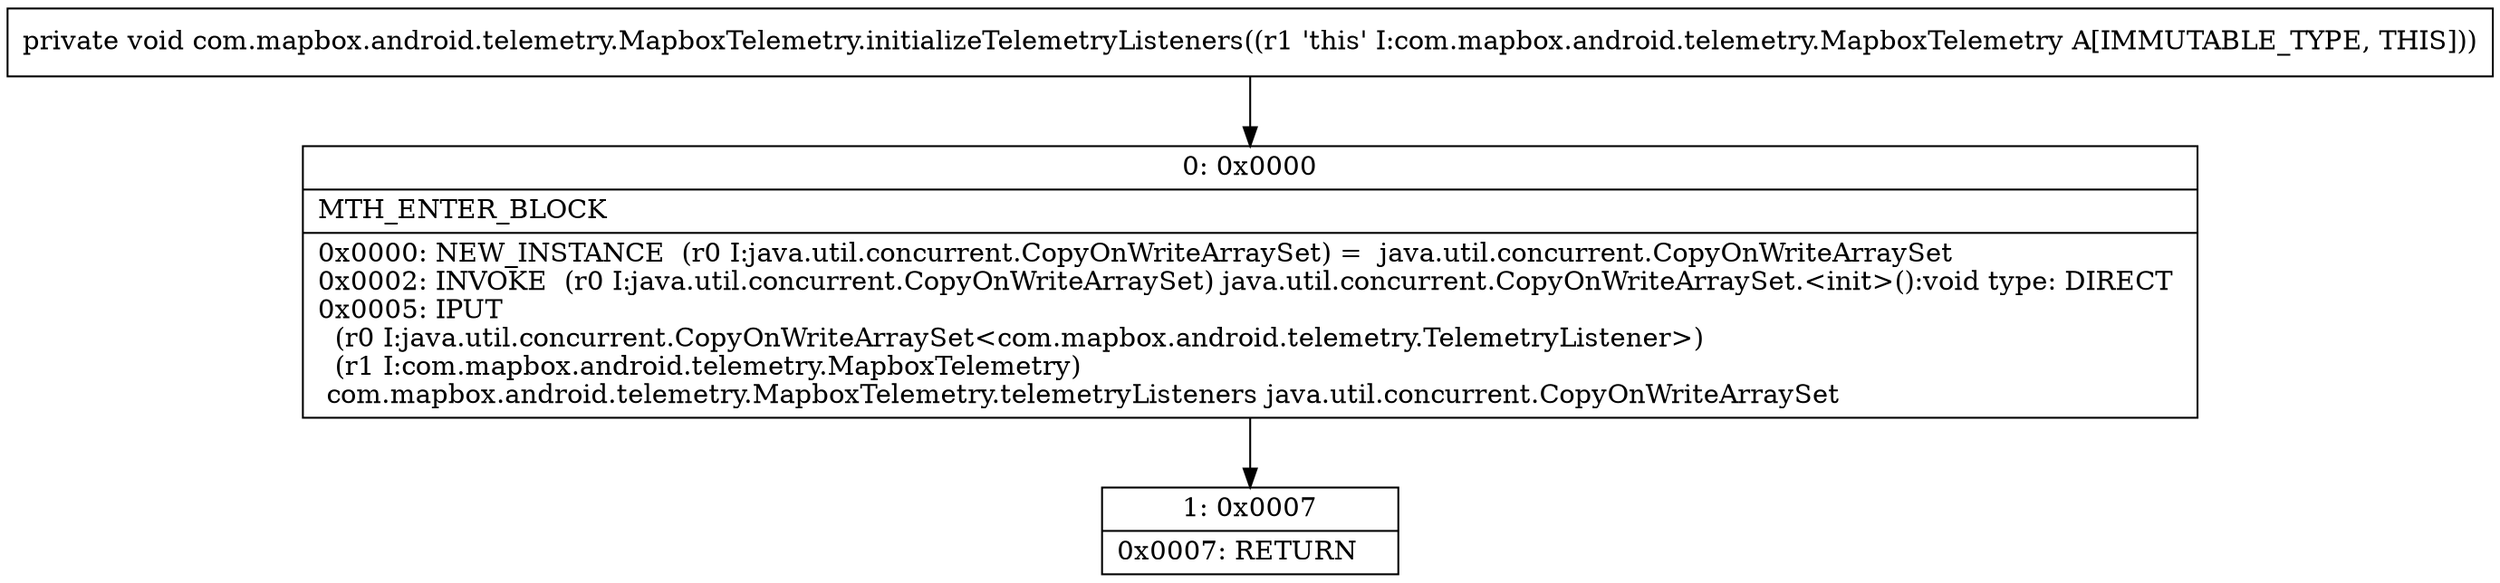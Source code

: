 digraph "CFG forcom.mapbox.android.telemetry.MapboxTelemetry.initializeTelemetryListeners()V" {
Node_0 [shape=record,label="{0\:\ 0x0000|MTH_ENTER_BLOCK\l|0x0000: NEW_INSTANCE  (r0 I:java.util.concurrent.CopyOnWriteArraySet) =  java.util.concurrent.CopyOnWriteArraySet \l0x0002: INVOKE  (r0 I:java.util.concurrent.CopyOnWriteArraySet) java.util.concurrent.CopyOnWriteArraySet.\<init\>():void type: DIRECT \l0x0005: IPUT  \l  (r0 I:java.util.concurrent.CopyOnWriteArraySet\<com.mapbox.android.telemetry.TelemetryListener\>)\l  (r1 I:com.mapbox.android.telemetry.MapboxTelemetry)\l com.mapbox.android.telemetry.MapboxTelemetry.telemetryListeners java.util.concurrent.CopyOnWriteArraySet \l}"];
Node_1 [shape=record,label="{1\:\ 0x0007|0x0007: RETURN   \l}"];
MethodNode[shape=record,label="{private void com.mapbox.android.telemetry.MapboxTelemetry.initializeTelemetryListeners((r1 'this' I:com.mapbox.android.telemetry.MapboxTelemetry A[IMMUTABLE_TYPE, THIS])) }"];
MethodNode -> Node_0;
Node_0 -> Node_1;
}


